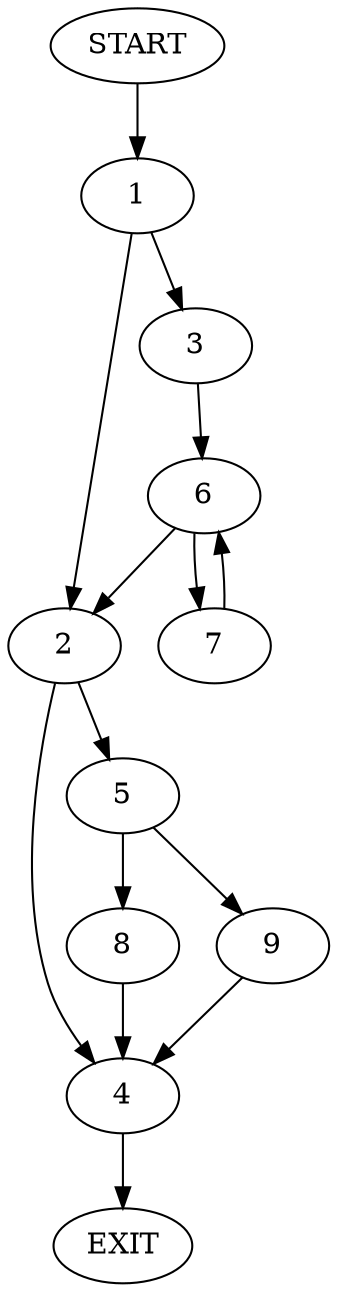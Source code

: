 digraph {
0 [label="START"]
10 [label="EXIT"]
0 -> 1
1 -> 2
1 -> 3
2 -> 4
2 -> 5
3 -> 6
6 -> 2
6 -> 7
7 -> 6
5 -> 8
5 -> 9
4 -> 10
9 -> 4
8 -> 4
}
